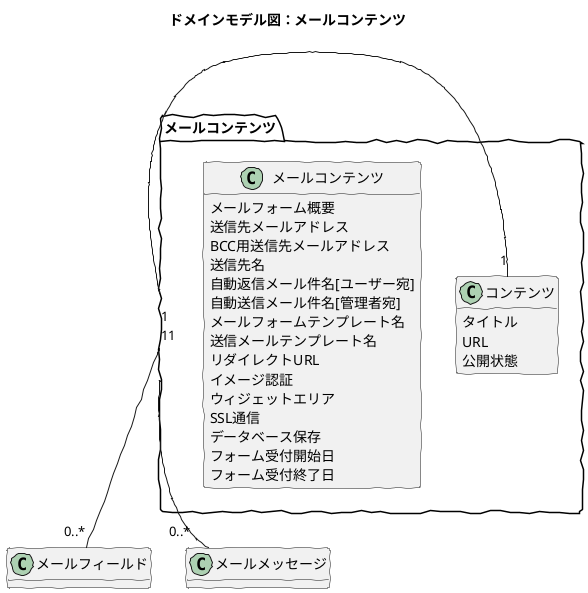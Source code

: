 @startuml
skinparam handwritten true
skinparam backgroundColor white
hide method

title ドメインモデル図：メールコンテンツ

package メールコンテンツ {
	
	class メールコンテンツ {
		メールフォーム概要
		送信先メールアドレス
		BCC用送信先メールアドレス
		送信先名
		自動返信メール件名[ユーザー宛]
		自動送信メール件名[管理者宛]
		メールフォームテンプレート名
		送信メールテンプレート名
		リダイレクトURL
		イメージ認証
		ウィジェットエリア
		SSL通信
		データベース保存
		フォーム受付開始日
		フォーム受付終了日
	}
	
	class コンテンツ {
		タイトル
		URL
		公開状態
	}

}

メールコンテンツ "1" - "1" コンテンツ 
メールコンテンツ "1" -down- "0..*" メールフィールド
メールコンテンツ "1" -down- "0..*" メールメッセージ

@enduml
